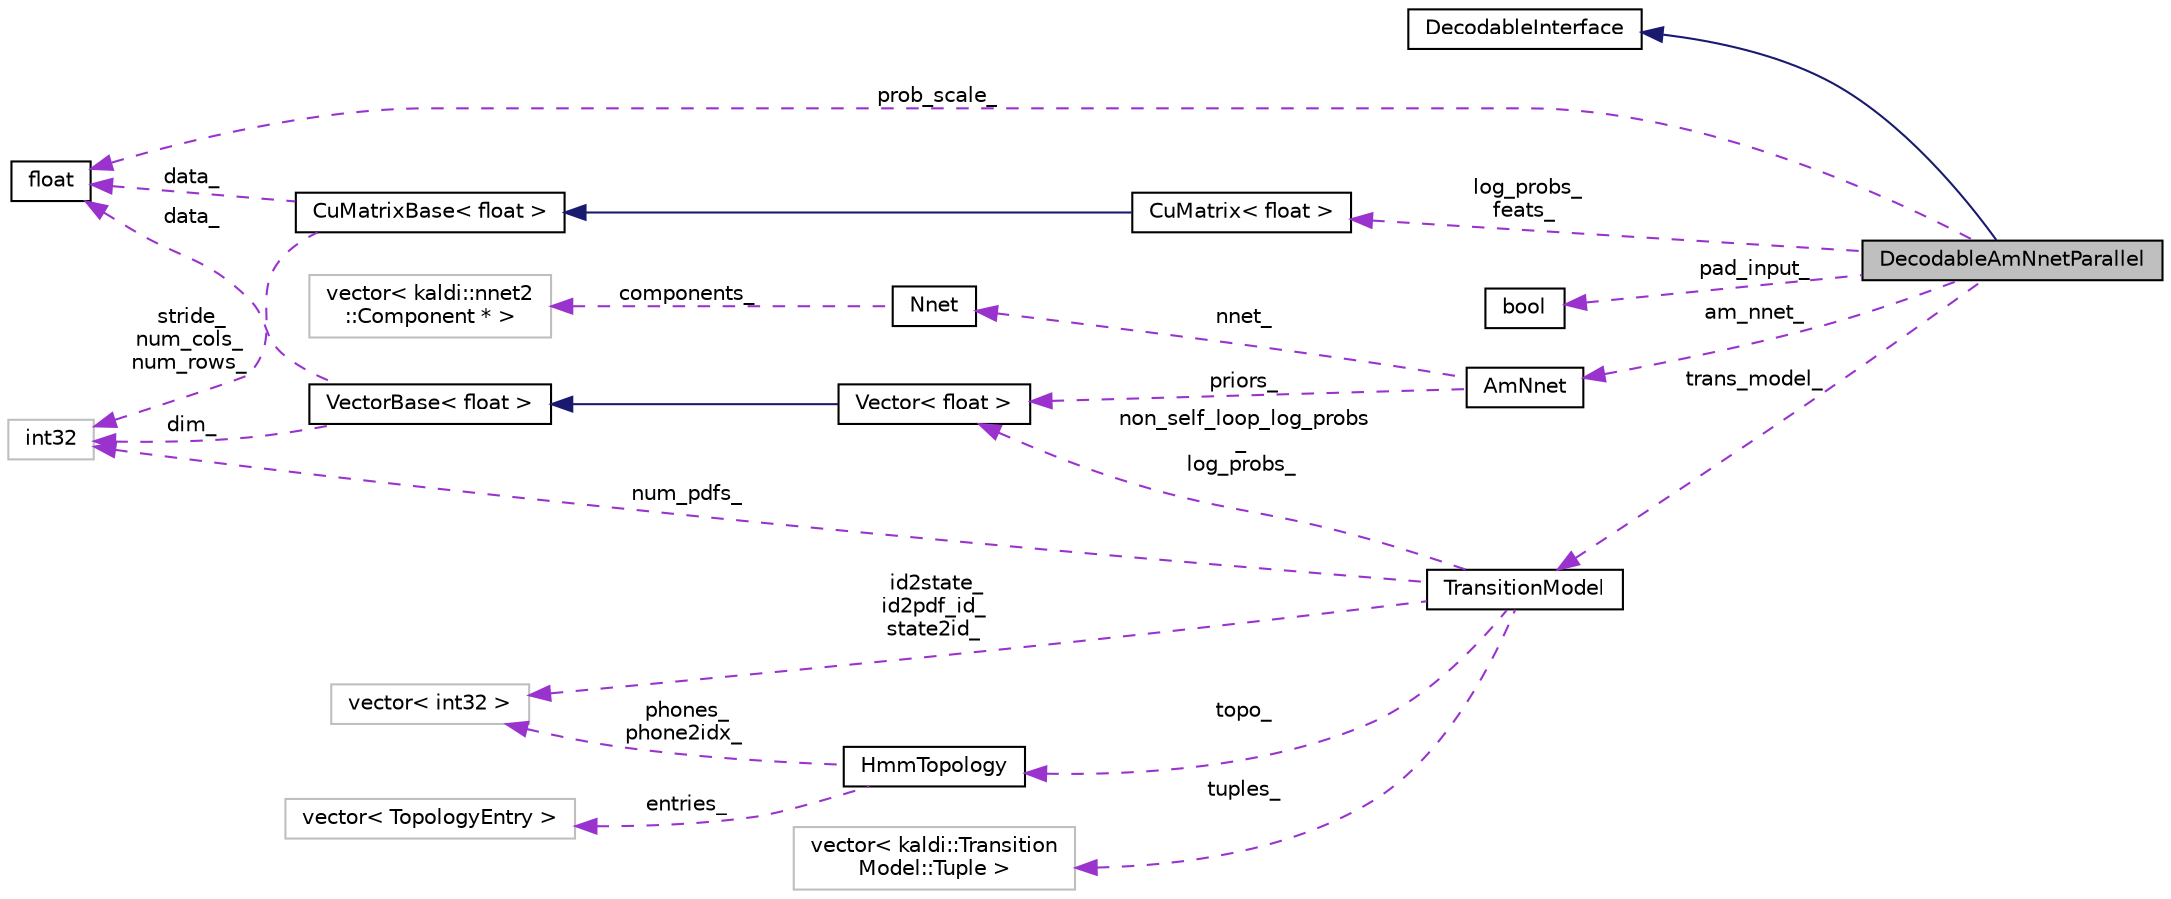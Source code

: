 digraph "DecodableAmNnetParallel"
{
  edge [fontname="Helvetica",fontsize="10",labelfontname="Helvetica",labelfontsize="10"];
  node [fontname="Helvetica",fontsize="10",shape=record];
  rankdir="LR";
  Node2 [label="DecodableAmNnetParallel",height=0.2,width=0.4,color="black", fillcolor="grey75", style="filled", fontcolor="black"];
  Node3 -> Node2 [dir="back",color="midnightblue",fontsize="10",style="solid",fontname="Helvetica"];
  Node3 [label="DecodableInterface",height=0.2,width=0.4,color="black", fillcolor="white", style="filled",URL="$classkaldi_1_1DecodableInterface.html",tooltip="DecodableInterface provides a link between the (acoustic-modeling and feature-processing) code and th..."];
  Node4 -> Node2 [dir="back",color="darkorchid3",fontsize="10",style="dashed",label=" am_nnet_" ,fontname="Helvetica"];
  Node4 [label="AmNnet",height=0.2,width=0.4,color="black", fillcolor="white", style="filled",URL="$classkaldi_1_1nnet2_1_1AmNnet.html"];
  Node5 -> Node4 [dir="back",color="darkorchid3",fontsize="10",style="dashed",label=" priors_" ,fontname="Helvetica"];
  Node5 [label="Vector\< float \>",height=0.2,width=0.4,color="black", fillcolor="white", style="filled",URL="$classkaldi_1_1Vector.html"];
  Node6 -> Node5 [dir="back",color="midnightblue",fontsize="10",style="solid",fontname="Helvetica"];
  Node6 [label="VectorBase\< float \>",height=0.2,width=0.4,color="black", fillcolor="white", style="filled",URL="$classkaldi_1_1VectorBase.html"];
  Node7 -> Node6 [dir="back",color="darkorchid3",fontsize="10",style="dashed",label=" data_" ,fontname="Helvetica"];
  Node7 [label="float",height=0.2,width=0.4,color="black", fillcolor="white", style="filled",URL="$classfloat.html"];
  Node8 -> Node6 [dir="back",color="darkorchid3",fontsize="10",style="dashed",label=" dim_" ,fontname="Helvetica"];
  Node8 [label="int32",height=0.2,width=0.4,color="grey75", fillcolor="white", style="filled"];
  Node9 -> Node4 [dir="back",color="darkorchid3",fontsize="10",style="dashed",label=" nnet_" ,fontname="Helvetica"];
  Node9 [label="Nnet",height=0.2,width=0.4,color="black", fillcolor="white", style="filled",URL="$classkaldi_1_1nnet2_1_1Nnet.html"];
  Node10 -> Node9 [dir="back",color="darkorchid3",fontsize="10",style="dashed",label=" components_" ,fontname="Helvetica"];
  Node10 [label="vector\< kaldi::nnet2\l::Component * \>",height=0.2,width=0.4,color="grey75", fillcolor="white", style="filled"];
  Node7 -> Node2 [dir="back",color="darkorchid3",fontsize="10",style="dashed",label=" prob_scale_" ,fontname="Helvetica"];
  Node11 -> Node2 [dir="back",color="darkorchid3",fontsize="10",style="dashed",label=" pad_input_" ,fontname="Helvetica"];
  Node11 [label="bool",height=0.2,width=0.4,color="black", fillcolor="white", style="filled",URL="$classbool.html"];
  Node12 -> Node2 [dir="back",color="darkorchid3",fontsize="10",style="dashed",label=" log_probs_\nfeats_" ,fontname="Helvetica"];
  Node12 [label="CuMatrix\< float \>",height=0.2,width=0.4,color="black", fillcolor="white", style="filled",URL="$classkaldi_1_1CuMatrix.html"];
  Node13 -> Node12 [dir="back",color="midnightblue",fontsize="10",style="solid",fontname="Helvetica"];
  Node13 [label="CuMatrixBase\< float \>",height=0.2,width=0.4,color="black", fillcolor="white", style="filled",URL="$classkaldi_1_1CuMatrixBase.html"];
  Node7 -> Node13 [dir="back",color="darkorchid3",fontsize="10",style="dashed",label=" data_" ,fontname="Helvetica"];
  Node8 -> Node13 [dir="back",color="darkorchid3",fontsize="10",style="dashed",label=" stride_\nnum_cols_\nnum_rows_" ,fontname="Helvetica"];
  Node14 -> Node2 [dir="back",color="darkorchid3",fontsize="10",style="dashed",label=" trans_model_" ,fontname="Helvetica"];
  Node14 [label="TransitionModel",height=0.2,width=0.4,color="black", fillcolor="white", style="filled",URL="$classkaldi_1_1TransitionModel.html"];
  Node15 -> Node14 [dir="back",color="darkorchid3",fontsize="10",style="dashed",label=" topo_" ,fontname="Helvetica"];
  Node15 [label="HmmTopology",height=0.2,width=0.4,color="black", fillcolor="white", style="filled",URL="$classkaldi_1_1HmmTopology.html",tooltip="A class for storing topology information for phones. "];
  Node16 -> Node15 [dir="back",color="darkorchid3",fontsize="10",style="dashed",label=" phones_\nphone2idx_" ,fontname="Helvetica"];
  Node16 [label="vector\< int32 \>",height=0.2,width=0.4,color="grey75", fillcolor="white", style="filled"];
  Node17 -> Node15 [dir="back",color="darkorchid3",fontsize="10",style="dashed",label=" entries_" ,fontname="Helvetica"];
  Node17 [label="vector\< TopologyEntry \>",height=0.2,width=0.4,color="grey75", fillcolor="white", style="filled"];
  Node16 -> Node14 [dir="back",color="darkorchid3",fontsize="10",style="dashed",label=" id2state_\nid2pdf_id_\nstate2id_" ,fontname="Helvetica"];
  Node18 -> Node14 [dir="back",color="darkorchid3",fontsize="10",style="dashed",label=" tuples_" ,fontname="Helvetica"];
  Node18 [label="vector\< kaldi::Transition\lModel::Tuple \>",height=0.2,width=0.4,color="grey75", fillcolor="white", style="filled"];
  Node5 -> Node14 [dir="back",color="darkorchid3",fontsize="10",style="dashed",label=" non_self_loop_log_probs\l_\nlog_probs_" ,fontname="Helvetica"];
  Node8 -> Node14 [dir="back",color="darkorchid3",fontsize="10",style="dashed",label=" num_pdfs_" ,fontname="Helvetica"];
}
